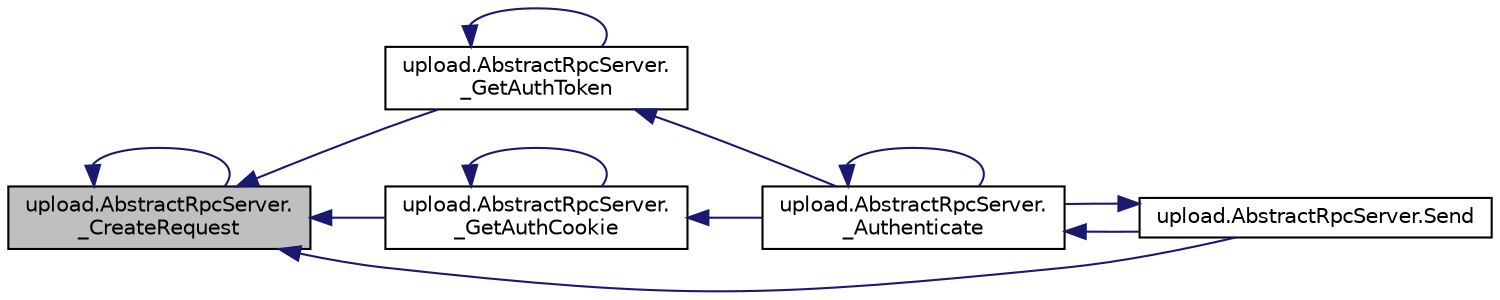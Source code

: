 digraph "upload.AbstractRpcServer._CreateRequest"
{
  edge [fontname="Helvetica",fontsize="10",labelfontname="Helvetica",labelfontsize="10"];
  node [fontname="Helvetica",fontsize="10",shape=record];
  rankdir="LR";
  Node21 [label="upload.AbstractRpcServer.\l_CreateRequest",height=0.2,width=0.4,color="black", fillcolor="grey75", style="filled", fontcolor="black"];
  Node21 -> Node22 [dir="back",color="midnightblue",fontsize="10",style="solid",fontname="Helvetica"];
  Node22 [label="upload.AbstractRpcServer.\l_GetAuthToken",height=0.2,width=0.4,color="black", fillcolor="white", style="filled",URL="$db/d9e/classupload_1_1_abstract_rpc_server.html#a5a801cc3fdbb8222fa58d41e098f70a7"];
  Node22 -> Node23 [dir="back",color="midnightblue",fontsize="10",style="solid",fontname="Helvetica"];
  Node23 [label="upload.AbstractRpcServer.\l_Authenticate",height=0.2,width=0.4,color="black", fillcolor="white", style="filled",URL="$db/d9e/classupload_1_1_abstract_rpc_server.html#a8517a9d90ee2478752a53302f01d868d"];
  Node23 -> Node24 [dir="back",color="midnightblue",fontsize="10",style="solid",fontname="Helvetica"];
  Node24 [label="upload.AbstractRpcServer.Send",height=0.2,width=0.4,color="black", fillcolor="white", style="filled",URL="$db/d9e/classupload_1_1_abstract_rpc_server.html#ac1b913f8bd00da4741c47ab49ea94cb5"];
  Node24 -> Node23 [dir="back",color="midnightblue",fontsize="10",style="solid",fontname="Helvetica"];
  Node23 -> Node23 [dir="back",color="midnightblue",fontsize="10",style="solid",fontname="Helvetica"];
  Node22 -> Node22 [dir="back",color="midnightblue",fontsize="10",style="solid",fontname="Helvetica"];
  Node21 -> Node25 [dir="back",color="midnightblue",fontsize="10",style="solid",fontname="Helvetica"];
  Node25 [label="upload.AbstractRpcServer.\l_GetAuthCookie",height=0.2,width=0.4,color="black", fillcolor="white", style="filled",URL="$db/d9e/classupload_1_1_abstract_rpc_server.html#a45ba7a36fd840608f532694be6b6a9ae"];
  Node25 -> Node23 [dir="back",color="midnightblue",fontsize="10",style="solid",fontname="Helvetica"];
  Node25 -> Node25 [dir="back",color="midnightblue",fontsize="10",style="solid",fontname="Helvetica"];
  Node21 -> Node24 [dir="back",color="midnightblue",fontsize="10",style="solid",fontname="Helvetica"];
  Node21 -> Node21 [dir="back",color="midnightblue",fontsize="10",style="solid",fontname="Helvetica"];
}
